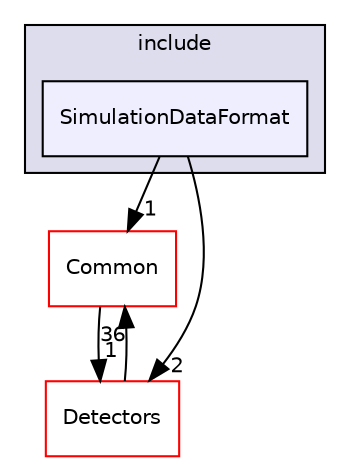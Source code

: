 digraph "/home/travis/build/AliceO2Group/AliceO2/DataFormats/simulation/include/SimulationDataFormat" {
  bgcolor=transparent;
  compound=true
  node [ fontsize="10", fontname="Helvetica"];
  edge [ labelfontsize="10", labelfontname="Helvetica"];
  subgraph clusterdir_e977c6a9672cee72083a88d55f0ce0c6 {
    graph [ bgcolor="#ddddee", pencolor="black", label="include" fontname="Helvetica", fontsize="10", URL="dir_e977c6a9672cee72083a88d55f0ce0c6.html"]
  dir_af0e56203f4f35107f06f72cd061d1bf [shape=box, label="SimulationDataFormat", style="filled", fillcolor="#eeeeff", pencolor="black", URL="dir_af0e56203f4f35107f06f72cd061d1bf.html"];
  }
  dir_4ab6b4cc6a7edbff49100e9123df213f [shape=box label="Common" color="red" URL="dir_4ab6b4cc6a7edbff49100e9123df213f.html"];
  dir_051dca18e802f8e9474f2e30d29c04e0 [shape=box label="Detectors" color="red" URL="dir_051dca18e802f8e9474f2e30d29c04e0.html"];
  dir_af0e56203f4f35107f06f72cd061d1bf->dir_4ab6b4cc6a7edbff49100e9123df213f [headlabel="1", labeldistance=1.5 headhref="dir_000059_000016.html"];
  dir_af0e56203f4f35107f06f72cd061d1bf->dir_051dca18e802f8e9474f2e30d29c04e0 [headlabel="2", labeldistance=1.5 headhref="dir_000059_000072.html"];
  dir_4ab6b4cc6a7edbff49100e9123df213f->dir_051dca18e802f8e9474f2e30d29c04e0 [headlabel="1", labeldistance=1.5 headhref="dir_000016_000072.html"];
  dir_051dca18e802f8e9474f2e30d29c04e0->dir_4ab6b4cc6a7edbff49100e9123df213f [headlabel="36", labeldistance=1.5 headhref="dir_000072_000016.html"];
}
